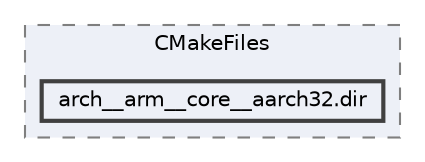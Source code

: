 digraph "build/zephyr/arch/arch/arm/core/aarch32/CMakeFiles/arch__arm__core__aarch32.dir"
{
 // LATEX_PDF_SIZE
  bgcolor="transparent";
  edge [fontname=Helvetica,fontsize=10,labelfontname=Helvetica,labelfontsize=10];
  node [fontname=Helvetica,fontsize=10,shape=box,height=0.2,width=0.4];
  compound=true
  subgraph clusterdir_8242021e88076487b73fd1e4c067607a {
    graph [ bgcolor="#edf0f7", pencolor="grey50", label="CMakeFiles", fontname=Helvetica,fontsize=10 style="filled,dashed", URL="dir_8242021e88076487b73fd1e4c067607a.html",tooltip=""]
  dir_5038d198146b879a1be7b1b0c97918a1 [label="arch__arm__core__aarch32.dir", fillcolor="#edf0f7", color="grey25", style="filled,bold", URL="dir_5038d198146b879a1be7b1b0c97918a1.html",tooltip=""];
  }
}
